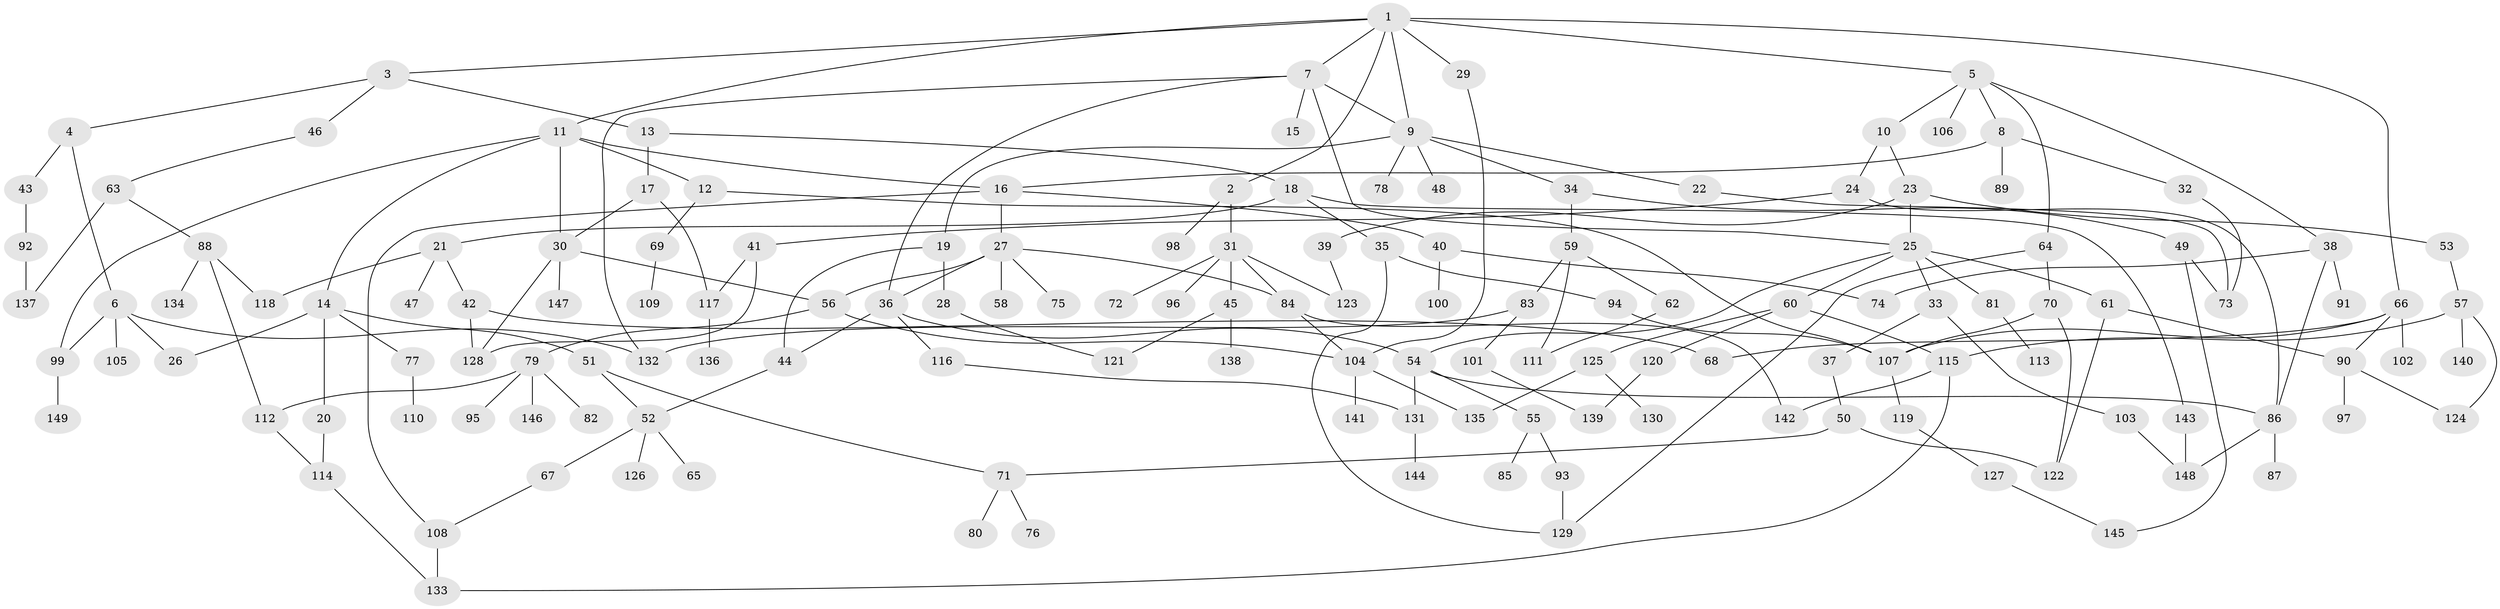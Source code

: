 // Generated by graph-tools (version 1.1) at 2025/34/03/09/25 02:34:14]
// undirected, 149 vertices, 201 edges
graph export_dot {
graph [start="1"]
  node [color=gray90,style=filled];
  1;
  2;
  3;
  4;
  5;
  6;
  7;
  8;
  9;
  10;
  11;
  12;
  13;
  14;
  15;
  16;
  17;
  18;
  19;
  20;
  21;
  22;
  23;
  24;
  25;
  26;
  27;
  28;
  29;
  30;
  31;
  32;
  33;
  34;
  35;
  36;
  37;
  38;
  39;
  40;
  41;
  42;
  43;
  44;
  45;
  46;
  47;
  48;
  49;
  50;
  51;
  52;
  53;
  54;
  55;
  56;
  57;
  58;
  59;
  60;
  61;
  62;
  63;
  64;
  65;
  66;
  67;
  68;
  69;
  70;
  71;
  72;
  73;
  74;
  75;
  76;
  77;
  78;
  79;
  80;
  81;
  82;
  83;
  84;
  85;
  86;
  87;
  88;
  89;
  90;
  91;
  92;
  93;
  94;
  95;
  96;
  97;
  98;
  99;
  100;
  101;
  102;
  103;
  104;
  105;
  106;
  107;
  108;
  109;
  110;
  111;
  112;
  113;
  114;
  115;
  116;
  117;
  118;
  119;
  120;
  121;
  122;
  123;
  124;
  125;
  126;
  127;
  128;
  129;
  130;
  131;
  132;
  133;
  134;
  135;
  136;
  137;
  138;
  139;
  140;
  141;
  142;
  143;
  144;
  145;
  146;
  147;
  148;
  149;
  1 -- 2;
  1 -- 3;
  1 -- 5;
  1 -- 7;
  1 -- 11;
  1 -- 29;
  1 -- 66;
  1 -- 9;
  2 -- 31;
  2 -- 98;
  3 -- 4;
  3 -- 13;
  3 -- 46;
  4 -- 6;
  4 -- 43;
  5 -- 8;
  5 -- 10;
  5 -- 38;
  5 -- 64;
  5 -- 106;
  6 -- 99;
  6 -- 105;
  6 -- 132;
  6 -- 26;
  7 -- 9;
  7 -- 15;
  7 -- 36;
  7 -- 132;
  7 -- 25;
  8 -- 16;
  8 -- 32;
  8 -- 89;
  9 -- 19;
  9 -- 22;
  9 -- 34;
  9 -- 48;
  9 -- 78;
  10 -- 23;
  10 -- 24;
  11 -- 12;
  11 -- 14;
  11 -- 16;
  11 -- 99;
  11 -- 30;
  12 -- 69;
  12 -- 107;
  13 -- 17;
  13 -- 18;
  14 -- 20;
  14 -- 26;
  14 -- 51;
  14 -- 77;
  16 -- 27;
  16 -- 40;
  16 -- 108;
  17 -- 30;
  17 -- 117;
  18 -- 21;
  18 -- 35;
  18 -- 143;
  19 -- 28;
  19 -- 44;
  20 -- 114;
  21 -- 42;
  21 -- 47;
  21 -- 118;
  22 -- 73;
  23 -- 25;
  23 -- 39;
  23 -- 53;
  24 -- 41;
  24 -- 86;
  25 -- 33;
  25 -- 54;
  25 -- 60;
  25 -- 61;
  25 -- 81;
  27 -- 56;
  27 -- 58;
  27 -- 75;
  27 -- 84;
  27 -- 36;
  28 -- 121;
  29 -- 104;
  30 -- 147;
  30 -- 56;
  30 -- 128;
  31 -- 45;
  31 -- 72;
  31 -- 84;
  31 -- 96;
  31 -- 123;
  32 -- 73;
  33 -- 37;
  33 -- 103;
  34 -- 49;
  34 -- 59;
  35 -- 94;
  35 -- 129;
  36 -- 44;
  36 -- 116;
  36 -- 54;
  37 -- 50;
  38 -- 74;
  38 -- 91;
  38 -- 86;
  39 -- 123;
  40 -- 100;
  40 -- 74;
  41 -- 117;
  41 -- 128;
  42 -- 68;
  42 -- 128;
  43 -- 92;
  44 -- 52;
  45 -- 138;
  45 -- 121;
  46 -- 63;
  49 -- 145;
  49 -- 73;
  50 -- 71;
  50 -- 122;
  51 -- 52;
  51 -- 71;
  52 -- 65;
  52 -- 67;
  52 -- 126;
  53 -- 57;
  54 -- 55;
  54 -- 131;
  54 -- 86;
  55 -- 85;
  55 -- 93;
  56 -- 79;
  56 -- 104;
  57 -- 124;
  57 -- 140;
  57 -- 115;
  59 -- 62;
  59 -- 83;
  59 -- 111;
  60 -- 115;
  60 -- 120;
  60 -- 125;
  61 -- 90;
  61 -- 122;
  62 -- 111;
  63 -- 88;
  63 -- 137;
  64 -- 70;
  64 -- 129;
  66 -- 90;
  66 -- 102;
  66 -- 107;
  66 -- 68;
  67 -- 108;
  69 -- 109;
  70 -- 122;
  70 -- 107;
  71 -- 76;
  71 -- 80;
  77 -- 110;
  79 -- 82;
  79 -- 95;
  79 -- 112;
  79 -- 146;
  81 -- 113;
  83 -- 101;
  83 -- 132;
  84 -- 142;
  84 -- 104;
  86 -- 87;
  86 -- 148;
  88 -- 134;
  88 -- 118;
  88 -- 112;
  90 -- 97;
  90 -- 124;
  92 -- 137;
  93 -- 129;
  94 -- 107;
  99 -- 149;
  101 -- 139;
  103 -- 148;
  104 -- 135;
  104 -- 141;
  107 -- 119;
  108 -- 133;
  112 -- 114;
  114 -- 133;
  115 -- 133;
  115 -- 142;
  116 -- 131;
  117 -- 136;
  119 -- 127;
  120 -- 139;
  125 -- 130;
  125 -- 135;
  127 -- 145;
  131 -- 144;
  143 -- 148;
}
